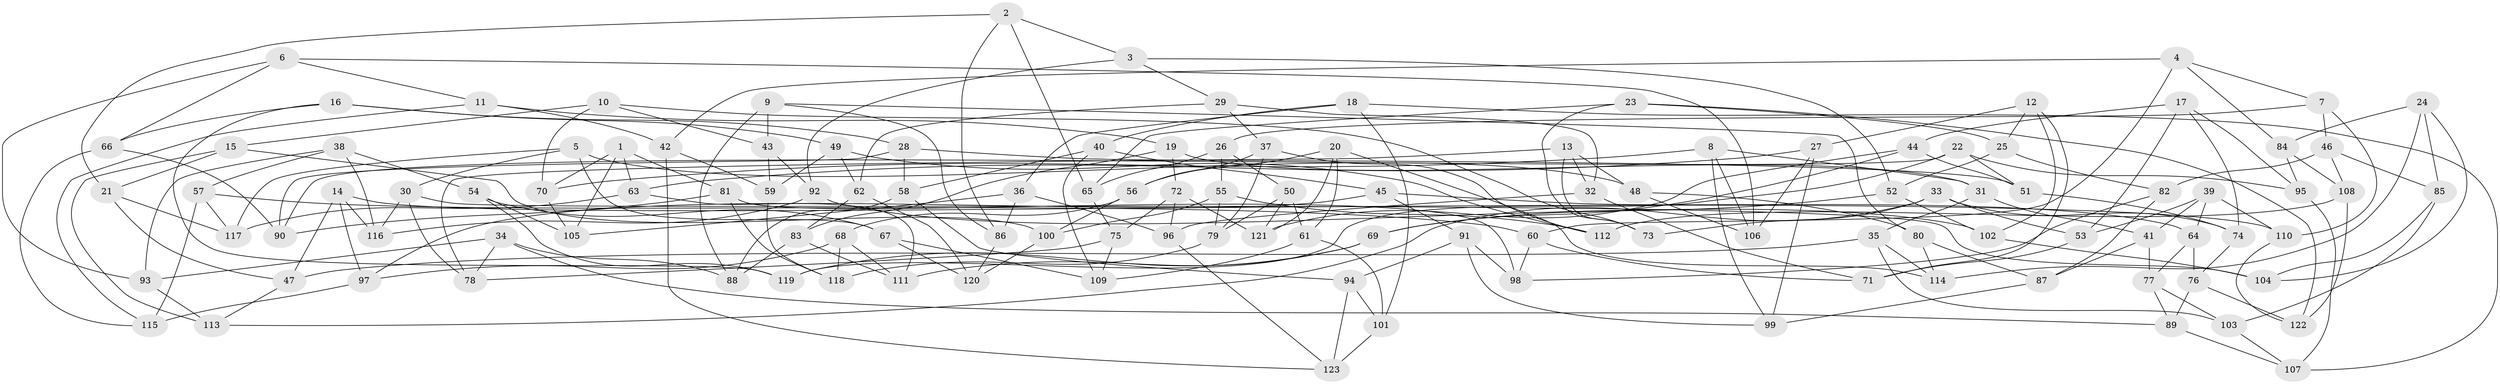 // Generated by graph-tools (version 1.1) at 2025/02/03/09/25 03:02:59]
// undirected, 123 vertices, 246 edges
graph export_dot {
graph [start="1"]
  node [color=gray90,style=filled];
  1;
  2;
  3;
  4;
  5;
  6;
  7;
  8;
  9;
  10;
  11;
  12;
  13;
  14;
  15;
  16;
  17;
  18;
  19;
  20;
  21;
  22;
  23;
  24;
  25;
  26;
  27;
  28;
  29;
  30;
  31;
  32;
  33;
  34;
  35;
  36;
  37;
  38;
  39;
  40;
  41;
  42;
  43;
  44;
  45;
  46;
  47;
  48;
  49;
  50;
  51;
  52;
  53;
  54;
  55;
  56;
  57;
  58;
  59;
  60;
  61;
  62;
  63;
  64;
  65;
  66;
  67;
  68;
  69;
  70;
  71;
  72;
  73;
  74;
  75;
  76;
  77;
  78;
  79;
  80;
  81;
  82;
  83;
  84;
  85;
  86;
  87;
  88;
  89;
  90;
  91;
  92;
  93;
  94;
  95;
  96;
  97;
  98;
  99;
  100;
  101;
  102;
  103;
  104;
  105;
  106;
  107;
  108;
  109;
  110;
  111;
  112;
  113;
  114;
  115;
  116;
  117;
  118;
  119;
  120;
  121;
  122;
  123;
  1 -- 81;
  1 -- 105;
  1 -- 70;
  1 -- 63;
  2 -- 21;
  2 -- 65;
  2 -- 86;
  2 -- 3;
  3 -- 52;
  3 -- 92;
  3 -- 29;
  4 -- 60;
  4 -- 7;
  4 -- 84;
  4 -- 42;
  5 -- 67;
  5 -- 30;
  5 -- 117;
  5 -- 48;
  6 -- 93;
  6 -- 66;
  6 -- 106;
  6 -- 11;
  7 -- 26;
  7 -- 110;
  7 -- 46;
  8 -- 31;
  8 -- 70;
  8 -- 106;
  8 -- 99;
  9 -- 86;
  9 -- 88;
  9 -- 43;
  9 -- 80;
  10 -- 70;
  10 -- 43;
  10 -- 73;
  10 -- 15;
  11 -- 115;
  11 -- 42;
  11 -- 19;
  12 -- 27;
  12 -- 102;
  12 -- 71;
  12 -- 25;
  13 -- 78;
  13 -- 32;
  13 -- 48;
  13 -- 73;
  14 -- 110;
  14 -- 116;
  14 -- 47;
  14 -- 97;
  15 -- 113;
  15 -- 100;
  15 -- 21;
  16 -- 28;
  16 -- 49;
  16 -- 66;
  16 -- 119;
  17 -- 74;
  17 -- 95;
  17 -- 53;
  17 -- 44;
  18 -- 101;
  18 -- 40;
  18 -- 107;
  18 -- 36;
  19 -- 83;
  19 -- 72;
  19 -- 31;
  20 -- 114;
  20 -- 61;
  20 -- 121;
  20 -- 56;
  21 -- 47;
  21 -- 117;
  22 -- 90;
  22 -- 95;
  22 -- 119;
  22 -- 51;
  23 -- 25;
  23 -- 122;
  23 -- 73;
  23 -- 65;
  24 -- 85;
  24 -- 114;
  24 -- 84;
  24 -- 104;
  25 -- 52;
  25 -- 82;
  26 -- 55;
  26 -- 65;
  26 -- 50;
  27 -- 106;
  27 -- 63;
  27 -- 99;
  28 -- 90;
  28 -- 51;
  28 -- 58;
  29 -- 32;
  29 -- 37;
  29 -- 62;
  30 -- 116;
  30 -- 78;
  30 -- 104;
  31 -- 35;
  31 -- 41;
  32 -- 71;
  32 -- 96;
  33 -- 73;
  33 -- 113;
  33 -- 53;
  33 -- 74;
  34 -- 88;
  34 -- 89;
  34 -- 93;
  34 -- 78;
  35 -- 114;
  35 -- 103;
  35 -- 47;
  36 -- 96;
  36 -- 105;
  36 -- 86;
  37 -- 79;
  37 -- 56;
  37 -- 112;
  38 -- 54;
  38 -- 116;
  38 -- 57;
  38 -- 93;
  39 -- 64;
  39 -- 110;
  39 -- 41;
  39 -- 53;
  40 -- 109;
  40 -- 45;
  40 -- 58;
  41 -- 77;
  41 -- 87;
  42 -- 59;
  42 -- 123;
  43 -- 92;
  43 -- 59;
  44 -- 51;
  44 -- 121;
  44 -- 69;
  45 -- 64;
  45 -- 97;
  45 -- 91;
  46 -- 85;
  46 -- 82;
  46 -- 108;
  47 -- 113;
  48 -- 106;
  48 -- 80;
  49 -- 112;
  49 -- 59;
  49 -- 62;
  50 -- 79;
  50 -- 121;
  50 -- 61;
  51 -- 74;
  52 -- 69;
  52 -- 102;
  53 -- 71;
  54 -- 67;
  54 -- 119;
  54 -- 105;
  55 -- 79;
  55 -- 100;
  55 -- 112;
  56 -- 100;
  56 -- 68;
  57 -- 60;
  57 -- 115;
  57 -- 117;
  58 -- 88;
  58 -- 94;
  59 -- 118;
  60 -- 98;
  60 -- 71;
  61 -- 109;
  61 -- 101;
  62 -- 83;
  62 -- 120;
  63 -- 117;
  63 -- 111;
  64 -- 76;
  64 -- 77;
  65 -- 75;
  66 -- 90;
  66 -- 115;
  67 -- 109;
  67 -- 120;
  68 -- 118;
  68 -- 97;
  68 -- 111;
  69 -- 111;
  69 -- 119;
  70 -- 105;
  72 -- 75;
  72 -- 121;
  72 -- 96;
  74 -- 76;
  75 -- 78;
  75 -- 109;
  76 -- 89;
  76 -- 122;
  77 -- 89;
  77 -- 103;
  79 -- 118;
  80 -- 87;
  80 -- 114;
  81 -- 118;
  81 -- 98;
  81 -- 90;
  82 -- 98;
  82 -- 87;
  83 -- 111;
  83 -- 88;
  84 -- 95;
  84 -- 108;
  85 -- 103;
  85 -- 104;
  86 -- 120;
  87 -- 99;
  89 -- 107;
  91 -- 99;
  91 -- 98;
  91 -- 94;
  92 -- 116;
  92 -- 102;
  93 -- 113;
  94 -- 101;
  94 -- 123;
  95 -- 107;
  96 -- 123;
  97 -- 115;
  100 -- 120;
  101 -- 123;
  102 -- 104;
  103 -- 107;
  108 -- 112;
  108 -- 122;
  110 -- 122;
}
